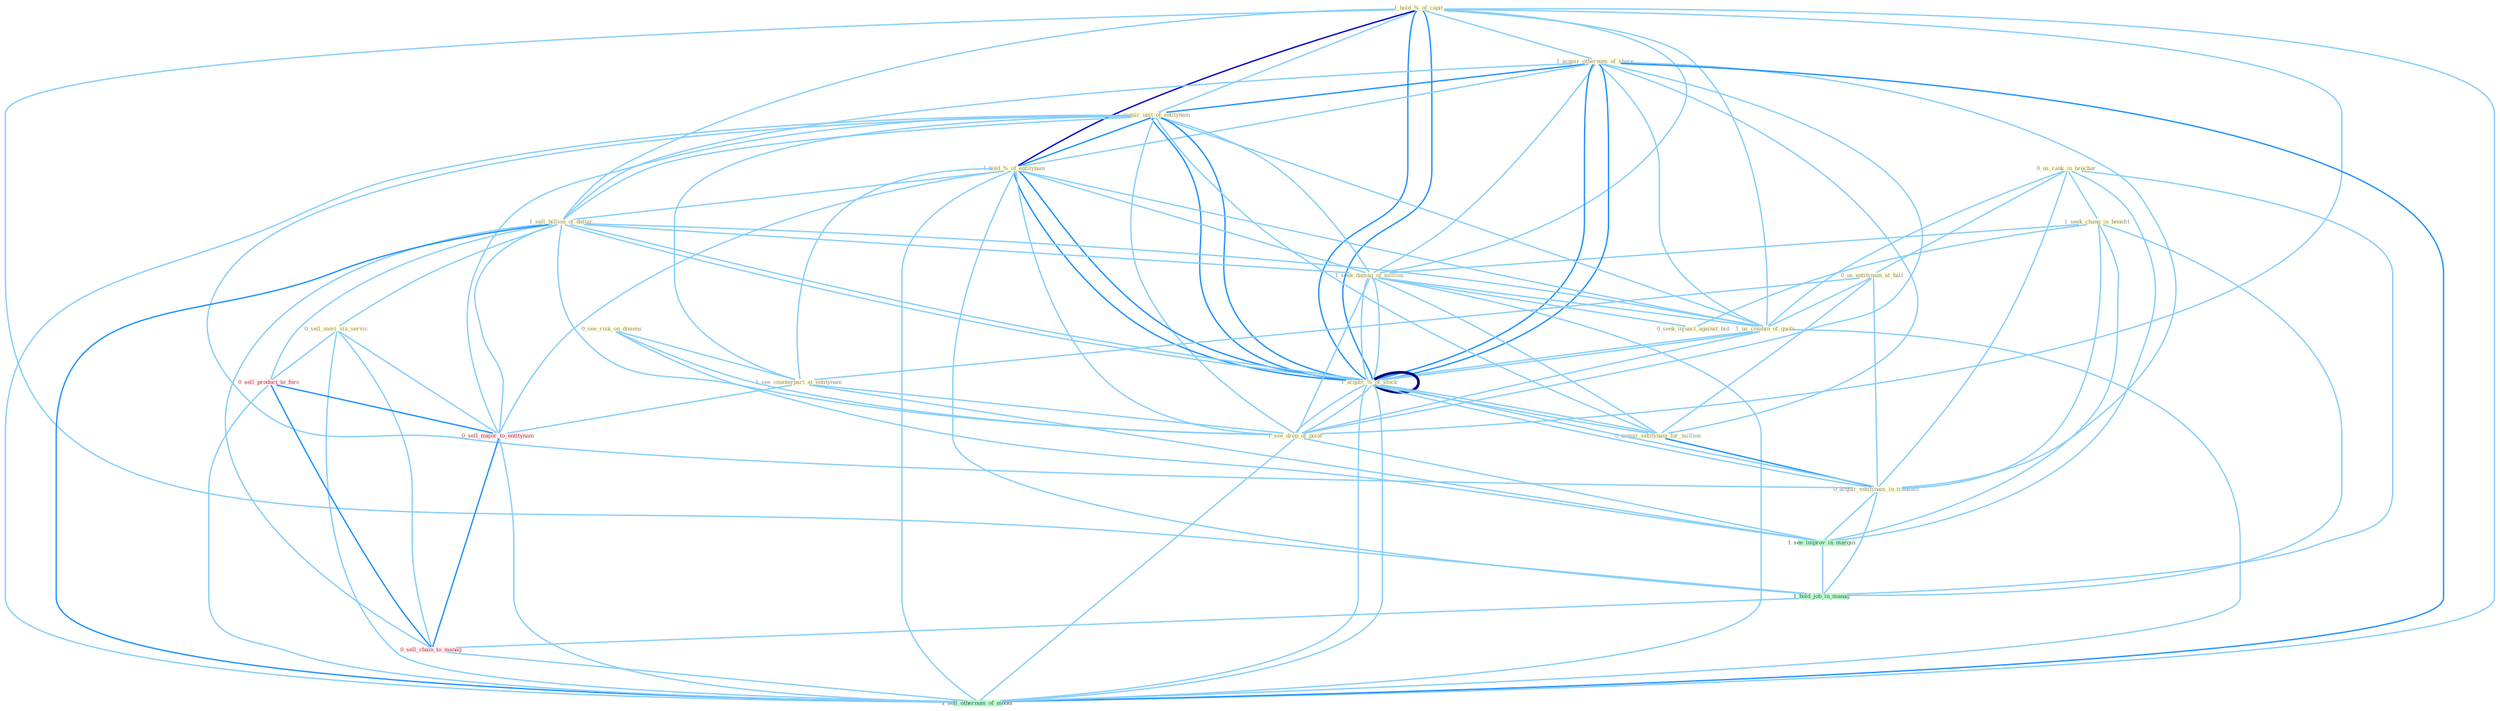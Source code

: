Graph G{ 
    node
    [shape=polygon,style=filled,width=.5,height=.06,color="#BDFCC9",fixedsize=true,fontsize=4,
    fontcolor="#2f4f4f"];
    {node
    [color="#ffffe0", fontcolor="#8b7d6b"] "1_hold_%_of_capit " "0_us_rank_in_brochur " "1_seek_chang_in_benefit " "1_acquir_othernum_of_share " "1_acquir_unit_of_entitynam " "1_hold_%_of_entitynam " "1_sell_billion_of_dollar " "1_seek_damag_of_million " "0_us_entitynam_at_half " "0_see_risk_on_dimens " "0_sell_movi_via_servic " "1_us_combin_of_quota " "0_seek_injunct_against_bid " "1_acquir_%_of_stock " "1_see_counterpart_at_entitynam " "0_acquir_entitynam_for_million " "1_see_drop_of_point " "0_acquir_entitynam_in_transact "}
{node [color="#fff0f5", fontcolor="#b22222"] "0_sell_product_to_forc " "0_sell_major_to_entitynam " "0_sell_chain_to_manag "}
edge [color="#B0E2FF"];

	"1_hold_%_of_capit " -- "1_acquir_othernum_of_share " [w="1", color="#87cefa" ];
	"1_hold_%_of_capit " -- "1_acquir_unit_of_entitynam " [w="1", color="#87cefa" ];
	"1_hold_%_of_capit " -- "1_hold_%_of_entitynam " [w="3", color="#0000cd" , len=0.6];
	"1_hold_%_of_capit " -- "1_sell_billion_of_dollar " [w="1", color="#87cefa" ];
	"1_hold_%_of_capit " -- "1_seek_damag_of_million " [w="1", color="#87cefa" ];
	"1_hold_%_of_capit " -- "1_us_combin_of_quota " [w="1", color="#87cefa" ];
	"1_hold_%_of_capit " -- "1_acquir_%_of_stock " [w="2", color="#1e90ff" , len=0.8];
	"1_hold_%_of_capit " -- "1_see_drop_of_point " [w="1", color="#87cefa" ];
	"1_hold_%_of_capit " -- "1_acquir_%_of_stock " [w="2", color="#1e90ff" , len=0.8];
	"1_hold_%_of_capit " -- "1_hold_job_in_manag " [w="1", color="#87cefa" ];
	"1_hold_%_of_capit " -- "1_sell_othernum_of_model " [w="1", color="#87cefa" ];
	"0_us_rank_in_brochur " -- "1_seek_chang_in_benefit " [w="1", color="#87cefa" ];
	"0_us_rank_in_brochur " -- "0_us_entitynam_at_half " [w="1", color="#87cefa" ];
	"0_us_rank_in_brochur " -- "1_us_combin_of_quota " [w="1", color="#87cefa" ];
	"0_us_rank_in_brochur " -- "0_acquir_entitynam_in_transact " [w="1", color="#87cefa" ];
	"0_us_rank_in_brochur " -- "1_see_improv_in_margin " [w="1", color="#87cefa" ];
	"0_us_rank_in_brochur " -- "1_hold_job_in_manag " [w="1", color="#87cefa" ];
	"1_seek_chang_in_benefit " -- "1_seek_damag_of_million " [w="1", color="#87cefa" ];
	"1_seek_chang_in_benefit " -- "0_seek_injunct_against_bid " [w="1", color="#87cefa" ];
	"1_seek_chang_in_benefit " -- "0_acquir_entitynam_in_transact " [w="1", color="#87cefa" ];
	"1_seek_chang_in_benefit " -- "1_see_improv_in_margin " [w="1", color="#87cefa" ];
	"1_seek_chang_in_benefit " -- "1_hold_job_in_manag " [w="1", color="#87cefa" ];
	"1_acquir_othernum_of_share " -- "1_acquir_unit_of_entitynam " [w="2", color="#1e90ff" , len=0.8];
	"1_acquir_othernum_of_share " -- "1_hold_%_of_entitynam " [w="1", color="#87cefa" ];
	"1_acquir_othernum_of_share " -- "1_sell_billion_of_dollar " [w="1", color="#87cefa" ];
	"1_acquir_othernum_of_share " -- "1_seek_damag_of_million " [w="1", color="#87cefa" ];
	"1_acquir_othernum_of_share " -- "1_us_combin_of_quota " [w="1", color="#87cefa" ];
	"1_acquir_othernum_of_share " -- "1_acquir_%_of_stock " [w="2", color="#1e90ff" , len=0.8];
	"1_acquir_othernum_of_share " -- "0_acquir_entitynam_for_million " [w="1", color="#87cefa" ];
	"1_acquir_othernum_of_share " -- "1_see_drop_of_point " [w="1", color="#87cefa" ];
	"1_acquir_othernum_of_share " -- "0_acquir_entitynam_in_transact " [w="1", color="#87cefa" ];
	"1_acquir_othernum_of_share " -- "1_acquir_%_of_stock " [w="2", color="#1e90ff" , len=0.8];
	"1_acquir_othernum_of_share " -- "1_sell_othernum_of_model " [w="2", color="#1e90ff" , len=0.8];
	"1_acquir_unit_of_entitynam " -- "1_hold_%_of_entitynam " [w="2", color="#1e90ff" , len=0.8];
	"1_acquir_unit_of_entitynam " -- "1_sell_billion_of_dollar " [w="1", color="#87cefa" ];
	"1_acquir_unit_of_entitynam " -- "1_seek_damag_of_million " [w="1", color="#87cefa" ];
	"1_acquir_unit_of_entitynam " -- "1_us_combin_of_quota " [w="1", color="#87cefa" ];
	"1_acquir_unit_of_entitynam " -- "1_acquir_%_of_stock " [w="2", color="#1e90ff" , len=0.8];
	"1_acquir_unit_of_entitynam " -- "1_see_counterpart_at_entitynam " [w="1", color="#87cefa" ];
	"1_acquir_unit_of_entitynam " -- "0_acquir_entitynam_for_million " [w="1", color="#87cefa" ];
	"1_acquir_unit_of_entitynam " -- "1_see_drop_of_point " [w="1", color="#87cefa" ];
	"1_acquir_unit_of_entitynam " -- "0_acquir_entitynam_in_transact " [w="1", color="#87cefa" ];
	"1_acquir_unit_of_entitynam " -- "1_acquir_%_of_stock " [w="2", color="#1e90ff" , len=0.8];
	"1_acquir_unit_of_entitynam " -- "0_sell_major_to_entitynam " [w="1", color="#87cefa" ];
	"1_acquir_unit_of_entitynam " -- "1_sell_othernum_of_model " [w="1", color="#87cefa" ];
	"1_hold_%_of_entitynam " -- "1_sell_billion_of_dollar " [w="1", color="#87cefa" ];
	"1_hold_%_of_entitynam " -- "1_seek_damag_of_million " [w="1", color="#87cefa" ];
	"1_hold_%_of_entitynam " -- "1_us_combin_of_quota " [w="1", color="#87cefa" ];
	"1_hold_%_of_entitynam " -- "1_acquir_%_of_stock " [w="2", color="#1e90ff" , len=0.8];
	"1_hold_%_of_entitynam " -- "1_see_counterpart_at_entitynam " [w="1", color="#87cefa" ];
	"1_hold_%_of_entitynam " -- "1_see_drop_of_point " [w="1", color="#87cefa" ];
	"1_hold_%_of_entitynam " -- "1_acquir_%_of_stock " [w="2", color="#1e90ff" , len=0.8];
	"1_hold_%_of_entitynam " -- "1_hold_job_in_manag " [w="1", color="#87cefa" ];
	"1_hold_%_of_entitynam " -- "0_sell_major_to_entitynam " [w="1", color="#87cefa" ];
	"1_hold_%_of_entitynam " -- "1_sell_othernum_of_model " [w="1", color="#87cefa" ];
	"1_sell_billion_of_dollar " -- "1_seek_damag_of_million " [w="1", color="#87cefa" ];
	"1_sell_billion_of_dollar " -- "0_sell_movi_via_servic " [w="1", color="#87cefa" ];
	"1_sell_billion_of_dollar " -- "1_us_combin_of_quota " [w="1", color="#87cefa" ];
	"1_sell_billion_of_dollar " -- "1_acquir_%_of_stock " [w="1", color="#87cefa" ];
	"1_sell_billion_of_dollar " -- "1_see_drop_of_point " [w="1", color="#87cefa" ];
	"1_sell_billion_of_dollar " -- "1_acquir_%_of_stock " [w="1", color="#87cefa" ];
	"1_sell_billion_of_dollar " -- "0_sell_product_to_forc " [w="1", color="#87cefa" ];
	"1_sell_billion_of_dollar " -- "0_sell_major_to_entitynam " [w="1", color="#87cefa" ];
	"1_sell_billion_of_dollar " -- "0_sell_chain_to_manag " [w="1", color="#87cefa" ];
	"1_sell_billion_of_dollar " -- "1_sell_othernum_of_model " [w="2", color="#1e90ff" , len=0.8];
	"1_seek_damag_of_million " -- "1_us_combin_of_quota " [w="1", color="#87cefa" ];
	"1_seek_damag_of_million " -- "0_seek_injunct_against_bid " [w="1", color="#87cefa" ];
	"1_seek_damag_of_million " -- "1_acquir_%_of_stock " [w="1", color="#87cefa" ];
	"1_seek_damag_of_million " -- "0_acquir_entitynam_for_million " [w="1", color="#87cefa" ];
	"1_seek_damag_of_million " -- "1_see_drop_of_point " [w="1", color="#87cefa" ];
	"1_seek_damag_of_million " -- "1_acquir_%_of_stock " [w="1", color="#87cefa" ];
	"1_seek_damag_of_million " -- "1_sell_othernum_of_model " [w="1", color="#87cefa" ];
	"0_us_entitynam_at_half " -- "1_us_combin_of_quota " [w="1", color="#87cefa" ];
	"0_us_entitynam_at_half " -- "1_see_counterpart_at_entitynam " [w="1", color="#87cefa" ];
	"0_us_entitynam_at_half " -- "0_acquir_entitynam_for_million " [w="1", color="#87cefa" ];
	"0_us_entitynam_at_half " -- "0_acquir_entitynam_in_transact " [w="1", color="#87cefa" ];
	"0_see_risk_on_dimens " -- "1_see_counterpart_at_entitynam " [w="1", color="#87cefa" ];
	"0_see_risk_on_dimens " -- "1_see_drop_of_point " [w="1", color="#87cefa" ];
	"0_see_risk_on_dimens " -- "1_see_improv_in_margin " [w="1", color="#87cefa" ];
	"0_sell_movi_via_servic " -- "0_sell_product_to_forc " [w="1", color="#87cefa" ];
	"0_sell_movi_via_servic " -- "0_sell_major_to_entitynam " [w="1", color="#87cefa" ];
	"0_sell_movi_via_servic " -- "0_sell_chain_to_manag " [w="1", color="#87cefa" ];
	"0_sell_movi_via_servic " -- "1_sell_othernum_of_model " [w="1", color="#87cefa" ];
	"1_us_combin_of_quota " -- "1_acquir_%_of_stock " [w="1", color="#87cefa" ];
	"1_us_combin_of_quota " -- "1_see_drop_of_point " [w="1", color="#87cefa" ];
	"1_us_combin_of_quota " -- "1_acquir_%_of_stock " [w="1", color="#87cefa" ];
	"1_us_combin_of_quota " -- "1_sell_othernum_of_model " [w="1", color="#87cefa" ];
	"1_acquir_%_of_stock " -- "0_acquir_entitynam_for_million " [w="1", color="#87cefa" ];
	"1_acquir_%_of_stock " -- "1_see_drop_of_point " [w="1", color="#87cefa" ];
	"1_acquir_%_of_stock " -- "0_acquir_entitynam_in_transact " [w="1", color="#87cefa" ];
	"1_acquir_%_of_stock " -- "1_acquir_%_of_stock " [w="4", style=bold, color="#000080", len=0.4];
	"1_acquir_%_of_stock " -- "1_sell_othernum_of_model " [w="1", color="#87cefa" ];
	"1_see_counterpart_at_entitynam " -- "1_see_drop_of_point " [w="1", color="#87cefa" ];
	"1_see_counterpart_at_entitynam " -- "1_see_improv_in_margin " [w="1", color="#87cefa" ];
	"1_see_counterpart_at_entitynam " -- "0_sell_major_to_entitynam " [w="1", color="#87cefa" ];
	"0_acquir_entitynam_for_million " -- "0_acquir_entitynam_in_transact " [w="2", color="#1e90ff" , len=0.8];
	"0_acquir_entitynam_for_million " -- "1_acquir_%_of_stock " [w="1", color="#87cefa" ];
	"1_see_drop_of_point " -- "1_see_improv_in_margin " [w="1", color="#87cefa" ];
	"1_see_drop_of_point " -- "1_acquir_%_of_stock " [w="1", color="#87cefa" ];
	"1_see_drop_of_point " -- "1_sell_othernum_of_model " [w="1", color="#87cefa" ];
	"0_acquir_entitynam_in_transact " -- "1_see_improv_in_margin " [w="1", color="#87cefa" ];
	"0_acquir_entitynam_in_transact " -- "1_acquir_%_of_stock " [w="1", color="#87cefa" ];
	"0_acquir_entitynam_in_transact " -- "1_hold_job_in_manag " [w="1", color="#87cefa" ];
	"1_see_improv_in_margin " -- "1_hold_job_in_manag " [w="1", color="#87cefa" ];
	"1_acquir_%_of_stock " -- "1_sell_othernum_of_model " [w="1", color="#87cefa" ];
	"1_hold_job_in_manag " -- "0_sell_chain_to_manag " [w="1", color="#87cefa" ];
	"0_sell_product_to_forc " -- "0_sell_major_to_entitynam " [w="2", color="#1e90ff" , len=0.8];
	"0_sell_product_to_forc " -- "0_sell_chain_to_manag " [w="2", color="#1e90ff" , len=0.8];
	"0_sell_product_to_forc " -- "1_sell_othernum_of_model " [w="1", color="#87cefa" ];
	"0_sell_major_to_entitynam " -- "0_sell_chain_to_manag " [w="2", color="#1e90ff" , len=0.8];
	"0_sell_major_to_entitynam " -- "1_sell_othernum_of_model " [w="1", color="#87cefa" ];
	"0_sell_chain_to_manag " -- "1_sell_othernum_of_model " [w="1", color="#87cefa" ];
}